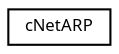 digraph "Graphical Class Hierarchy"
{
  edge [fontname="Sans",fontsize="8",labelfontname="Sans",labelfontsize="8"];
  node [fontname="Sans",fontsize="8",shape=record];
  rankdir="LR";
  Node1 [label="cNetARP",height=0.2,width=0.4,color="black", fillcolor="white", style="filled",URL="$classc_net_a_r_p.html"];
}
